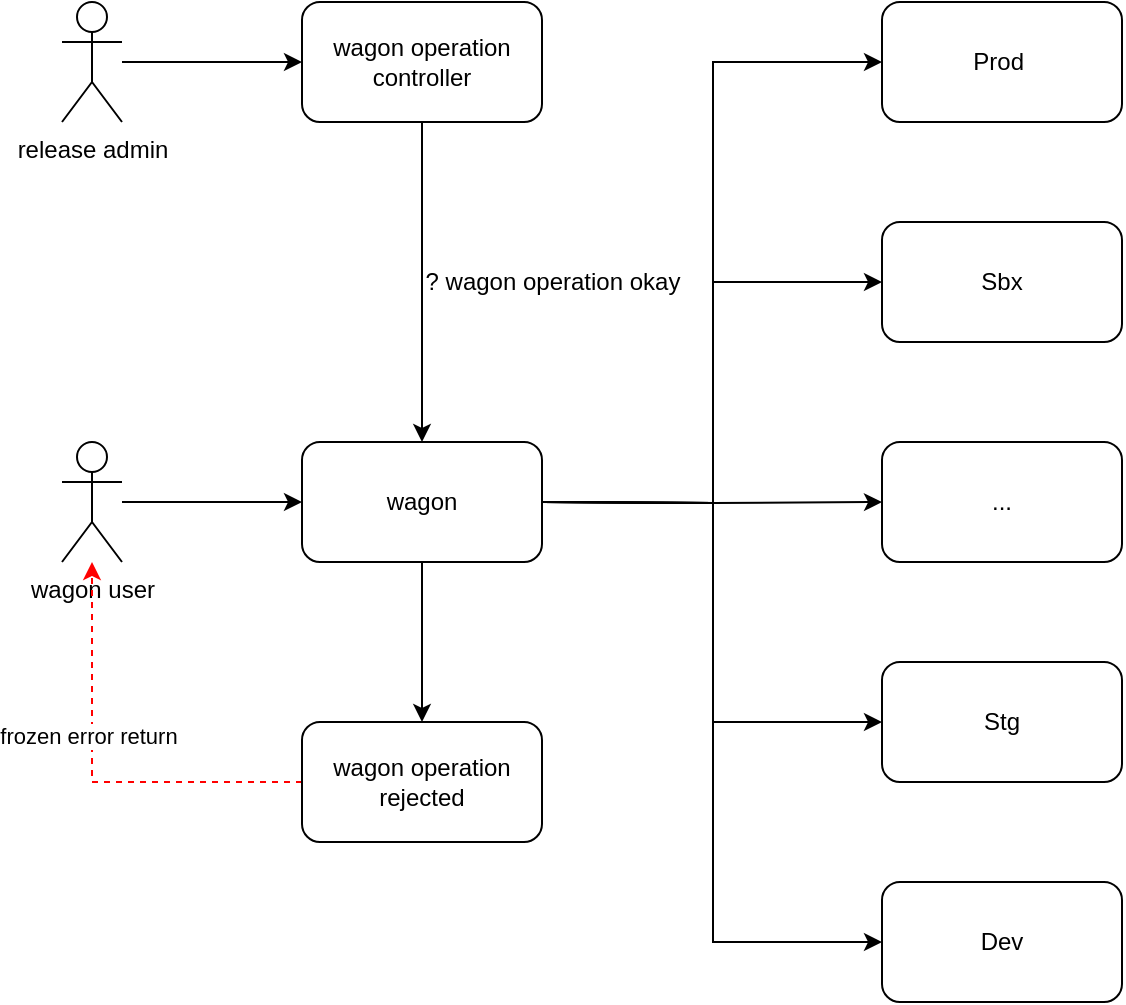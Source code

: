 <mxfile version="20.6.2" type="github">
  <diagram id="oAuHuwjXM5DOT20ScF70" name="Page-1">
    <mxGraphModel dx="1226" dy="1129" grid="1" gridSize="10" guides="1" tooltips="1" connect="1" arrows="1" fold="1" page="1" pageScale="1" pageWidth="850" pageHeight="1100" math="0" shadow="0">
      <root>
        <mxCell id="0" />
        <mxCell id="1" parent="0" />
        <mxCell id="0ugB0ae400mzICG-W8F5-35" value="" style="edgeStyle=none;rounded=0;orthogonalLoop=1;jettySize=auto;html=1;startArrow=none;startFill=0;" edge="1" parent="1" source="0ugB0ae400mzICG-W8F5-1" target="0ugB0ae400mzICG-W8F5-34">
          <mxGeometry relative="1" as="geometry" />
        </mxCell>
        <mxCell id="0ugB0ae400mzICG-W8F5-1" value="wagon" style="rounded=1;whiteSpace=wrap;html=1;" vertex="1" parent="1">
          <mxGeometry x="270" y="480" width="120" height="60" as="geometry" />
        </mxCell>
        <mxCell id="0ugB0ae400mzICG-W8F5-9" style="edgeStyle=orthogonalEdgeStyle;rounded=0;orthogonalLoop=1;jettySize=auto;html=1;entryX=0;entryY=0.5;entryDx=0;entryDy=0;" edge="1" parent="1" target="0ugB0ae400mzICG-W8F5-3">
          <mxGeometry relative="1" as="geometry">
            <mxPoint x="390" y="510" as="sourcePoint" />
          </mxGeometry>
        </mxCell>
        <mxCell id="0ugB0ae400mzICG-W8F5-10" style="edgeStyle=orthogonalEdgeStyle;rounded=0;orthogonalLoop=1;jettySize=auto;html=1;entryX=0;entryY=0.5;entryDx=0;entryDy=0;" edge="1" parent="1" target="0ugB0ae400mzICG-W8F5-4">
          <mxGeometry relative="1" as="geometry">
            <mxPoint x="390" y="510" as="sourcePoint" />
          </mxGeometry>
        </mxCell>
        <mxCell id="0ugB0ae400mzICG-W8F5-11" style="edgeStyle=orthogonalEdgeStyle;rounded=0;orthogonalLoop=1;jettySize=auto;html=1;entryX=0;entryY=0.5;entryDx=0;entryDy=0;" edge="1" parent="1" target="0ugB0ae400mzICG-W8F5-5">
          <mxGeometry relative="1" as="geometry">
            <mxPoint x="390" y="510" as="sourcePoint" />
          </mxGeometry>
        </mxCell>
        <mxCell id="0ugB0ae400mzICG-W8F5-12" style="edgeStyle=orthogonalEdgeStyle;rounded=0;orthogonalLoop=1;jettySize=auto;html=1;entryX=0;entryY=0.5;entryDx=0;entryDy=0;" edge="1" parent="1" target="0ugB0ae400mzICG-W8F5-6">
          <mxGeometry relative="1" as="geometry">
            <mxPoint x="390" y="510" as="sourcePoint" />
          </mxGeometry>
        </mxCell>
        <mxCell id="0ugB0ae400mzICG-W8F5-13" style="edgeStyle=orthogonalEdgeStyle;rounded=0;orthogonalLoop=1;jettySize=auto;html=1;entryX=0;entryY=0.5;entryDx=0;entryDy=0;" edge="1" parent="1" target="0ugB0ae400mzICG-W8F5-7">
          <mxGeometry relative="1" as="geometry">
            <mxPoint x="390" y="510" as="sourcePoint" />
          </mxGeometry>
        </mxCell>
        <mxCell id="0ugB0ae400mzICG-W8F5-3" value="Prod&amp;nbsp;" style="rounded=1;whiteSpace=wrap;html=1;" vertex="1" parent="1">
          <mxGeometry x="560" y="260" width="120" height="60" as="geometry" />
        </mxCell>
        <mxCell id="0ugB0ae400mzICG-W8F5-4" value="Sbx" style="rounded=1;whiteSpace=wrap;html=1;" vertex="1" parent="1">
          <mxGeometry x="560" y="370" width="120" height="60" as="geometry" />
        </mxCell>
        <mxCell id="0ugB0ae400mzICG-W8F5-5" value="..." style="rounded=1;whiteSpace=wrap;html=1;" vertex="1" parent="1">
          <mxGeometry x="560" y="480" width="120" height="60" as="geometry" />
        </mxCell>
        <mxCell id="0ugB0ae400mzICG-W8F5-6" value="Stg" style="rounded=1;whiteSpace=wrap;html=1;" vertex="1" parent="1">
          <mxGeometry x="560" y="590" width="120" height="60" as="geometry" />
        </mxCell>
        <mxCell id="0ugB0ae400mzICG-W8F5-7" value="Dev" style="rounded=1;whiteSpace=wrap;html=1;" vertex="1" parent="1">
          <mxGeometry x="560" y="700" width="120" height="60" as="geometry" />
        </mxCell>
        <mxCell id="0ugB0ae400mzICG-W8F5-31" style="edgeStyle=none;rounded=0;orthogonalLoop=1;jettySize=auto;html=1;entryX=0.5;entryY=0;entryDx=0;entryDy=0;startArrow=none;startFill=0;" edge="1" parent="1" source="0ugB0ae400mzICG-W8F5-17" target="0ugB0ae400mzICG-W8F5-1">
          <mxGeometry relative="1" as="geometry" />
        </mxCell>
        <mxCell id="0ugB0ae400mzICG-W8F5-17" value="wagon operation controller" style="rounded=1;whiteSpace=wrap;html=1;" vertex="1" parent="1">
          <mxGeometry x="270" y="260" width="120" height="60" as="geometry" />
        </mxCell>
        <mxCell id="0ugB0ae400mzICG-W8F5-32" style="edgeStyle=none;rounded=0;orthogonalLoop=1;jettySize=auto;html=1;startArrow=none;startFill=0;" edge="1" parent="1" source="0ugB0ae400mzICG-W8F5-20" target="0ugB0ae400mzICG-W8F5-1">
          <mxGeometry relative="1" as="geometry" />
        </mxCell>
        <mxCell id="0ugB0ae400mzICG-W8F5-20" value="wagon user" style="shape=umlActor;verticalLabelPosition=bottom;verticalAlign=top;html=1;outlineConnect=0;" vertex="1" parent="1">
          <mxGeometry x="150" y="480" width="30" height="60" as="geometry" />
        </mxCell>
        <mxCell id="0ugB0ae400mzICG-W8F5-25" style="edgeStyle=none;rounded=0;orthogonalLoop=1;jettySize=auto;html=1;entryX=0;entryY=0.5;entryDx=0;entryDy=0;startArrow=none;startFill=0;" edge="1" parent="1" source="0ugB0ae400mzICG-W8F5-22" target="0ugB0ae400mzICG-W8F5-17">
          <mxGeometry relative="1" as="geometry" />
        </mxCell>
        <mxCell id="0ugB0ae400mzICG-W8F5-22" value="release admin" style="shape=umlActor;verticalLabelPosition=bottom;verticalAlign=top;html=1;outlineConnect=0;" vertex="1" parent="1">
          <mxGeometry x="150" y="260" width="30" height="60" as="geometry" />
        </mxCell>
        <mxCell id="0ugB0ae400mzICG-W8F5-33" value="? wagon operation okay" style="text;html=1;align=center;verticalAlign=middle;resizable=0;points=[];autosize=1;strokeColor=none;fillColor=none;" vertex="1" parent="1">
          <mxGeometry x="320" y="385" width="150" height="30" as="geometry" />
        </mxCell>
        <mxCell id="0ugB0ae400mzICG-W8F5-36" style="edgeStyle=none;rounded=0;orthogonalLoop=1;jettySize=auto;html=1;startArrow=none;startFill=0;dashed=1;strokeColor=#FF0000;" edge="1" parent="1" source="0ugB0ae400mzICG-W8F5-34" target="0ugB0ae400mzICG-W8F5-20">
          <mxGeometry relative="1" as="geometry">
            <Array as="points">
              <mxPoint x="165" y="650" />
            </Array>
          </mxGeometry>
        </mxCell>
        <mxCell id="0ugB0ae400mzICG-W8F5-37" value="frozen error return" style="edgeLabel;html=1;align=center;verticalAlign=middle;resizable=0;points=[];" vertex="1" connectable="0" parent="0ugB0ae400mzICG-W8F5-36">
          <mxGeometry x="0.191" y="2" relative="1" as="geometry">
            <mxPoint as="offset" />
          </mxGeometry>
        </mxCell>
        <mxCell id="0ugB0ae400mzICG-W8F5-34" value="wagon operation rejected" style="rounded=1;whiteSpace=wrap;html=1;" vertex="1" parent="1">
          <mxGeometry x="270" y="620" width="120" height="60" as="geometry" />
        </mxCell>
      </root>
    </mxGraphModel>
  </diagram>
</mxfile>
